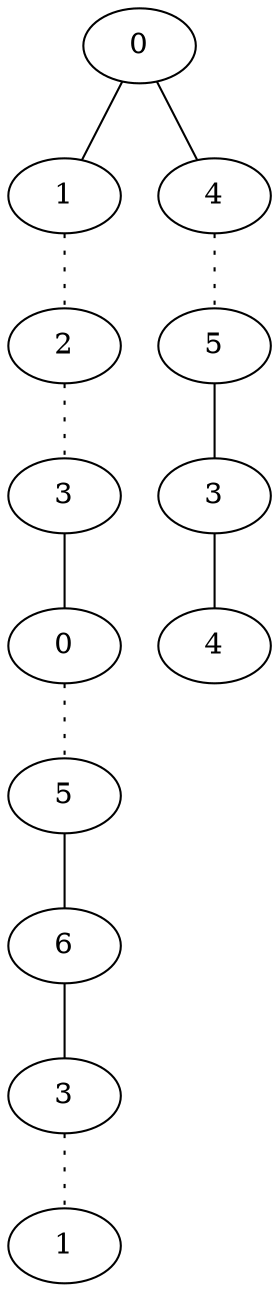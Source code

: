 graph {
a0[label=0];
a1[label=1];
a2[label=2];
a3[label=3];
a4[label=0];
a5[label=5];
a6[label=6];
a7[label=3];
a8[label=1];
a9[label=4];
a10[label=5];
a11[label=3];
a12[label=4];
a0 -- a1;
a0 -- a9;
a1 -- a2 [style=dotted];
a2 -- a3 [style=dotted];
a3 -- a4;
a4 -- a5 [style=dotted];
a5 -- a6;
a6 -- a7;
a7 -- a8 [style=dotted];
a9 -- a10 [style=dotted];
a10 -- a11;
a11 -- a12;
}
